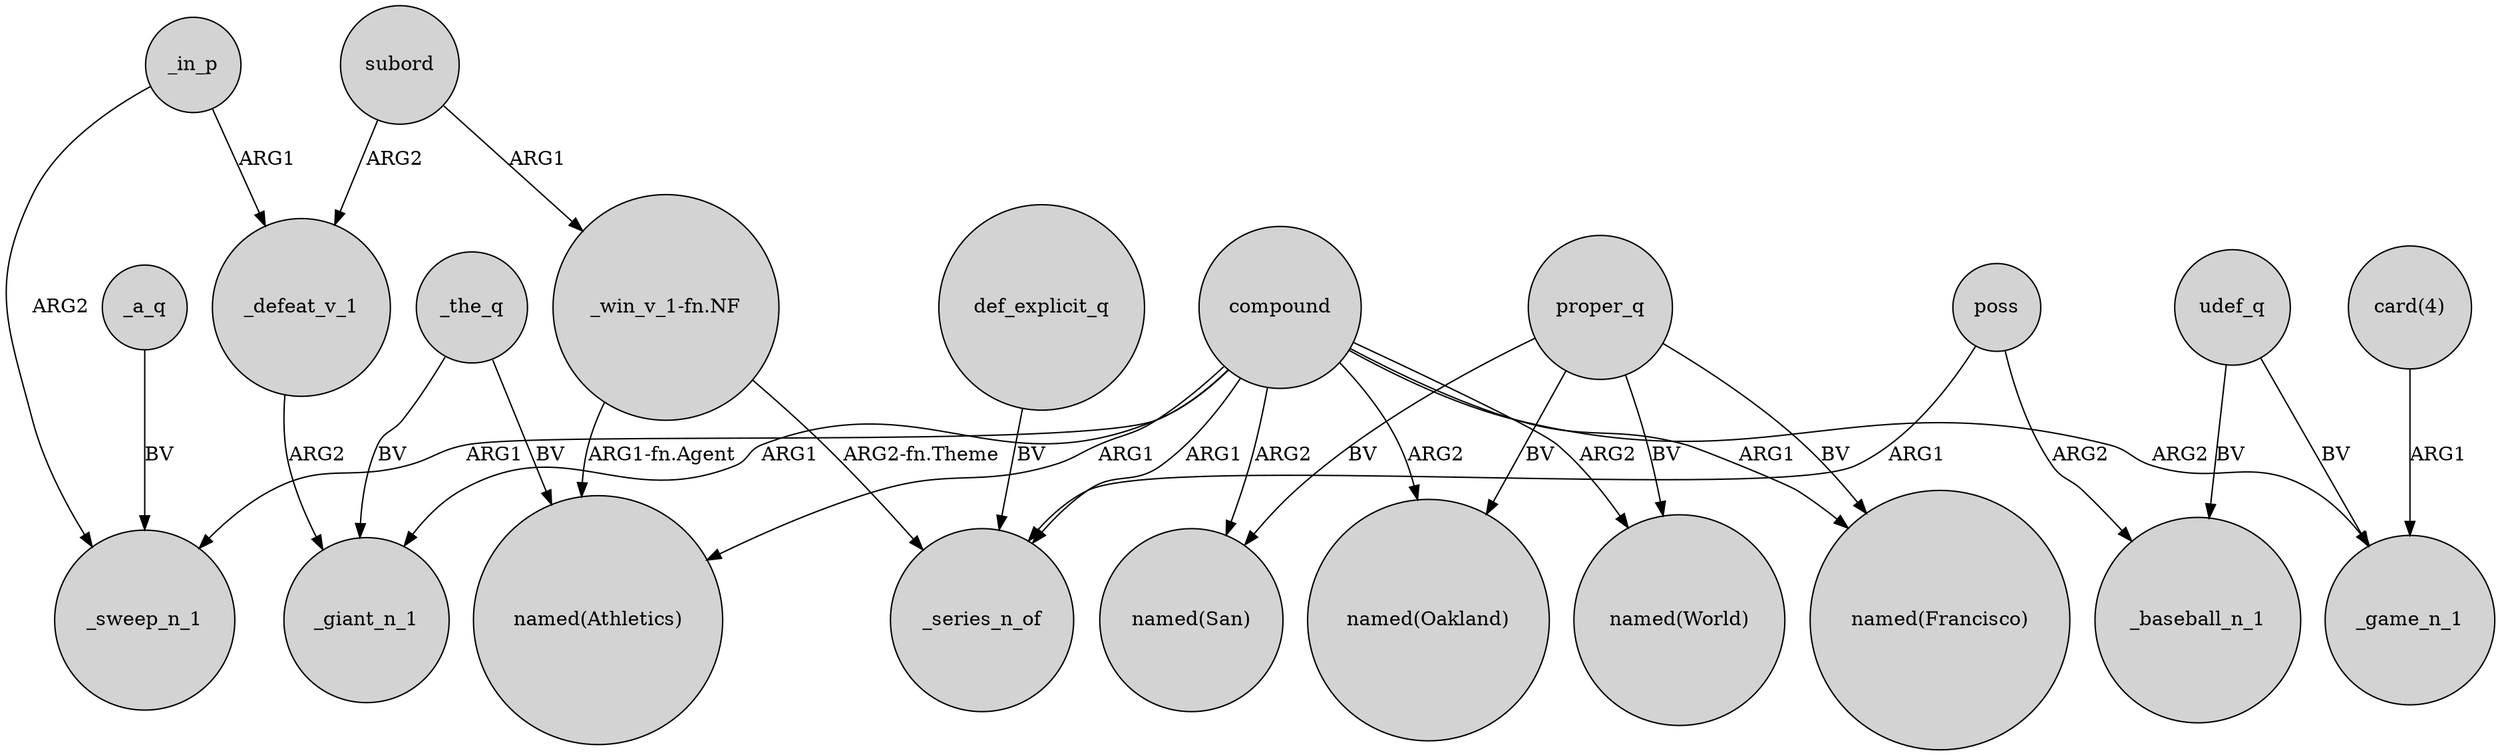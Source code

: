 digraph {
	node [shape=circle style=filled]
	compound -> _sweep_n_1 [label=ARG1]
	"card(4)" -> _game_n_1 [label=ARG1]
	udef_q -> _game_n_1 [label=BV]
	poss -> _series_n_of [label=ARG1]
	compound -> _series_n_of [label=ARG1]
	proper_q -> "named(Francisco)" [label=BV]
	compound -> _giant_n_1 [label=ARG1]
	compound -> "named(San)" [label=ARG2]
	subord -> "_win_v_1-fn.NF" [label=ARG1]
	udef_q -> _baseball_n_1 [label=BV]
	_in_p -> _sweep_n_1 [label=ARG2]
	_a_q -> _sweep_n_1 [label=BV]
	_the_q -> "named(Athletics)" [label=BV]
	compound -> "named(Oakland)" [label=ARG2]
	def_explicit_q -> _series_n_of [label=BV]
	"_win_v_1-fn.NF" -> _series_n_of [label="ARG2-fn.Theme"]
	compound -> "named(World)" [label=ARG2]
	proper_q -> "named(World)" [label=BV]
	_the_q -> _giant_n_1 [label=BV]
	proper_q -> "named(Oakland)" [label=BV]
	compound -> "named(Francisco)" [label=ARG1]
	proper_q -> "named(San)" [label=BV]
	compound -> "named(Athletics)" [label=ARG1]
	poss -> _baseball_n_1 [label=ARG2]
	subord -> _defeat_v_1 [label=ARG2]
	compound -> _game_n_1 [label=ARG2]
	"_win_v_1-fn.NF" -> "named(Athletics)" [label="ARG1-fn.Agent"]
	_in_p -> _defeat_v_1 [label=ARG1]
	_defeat_v_1 -> _giant_n_1 [label=ARG2]
}
